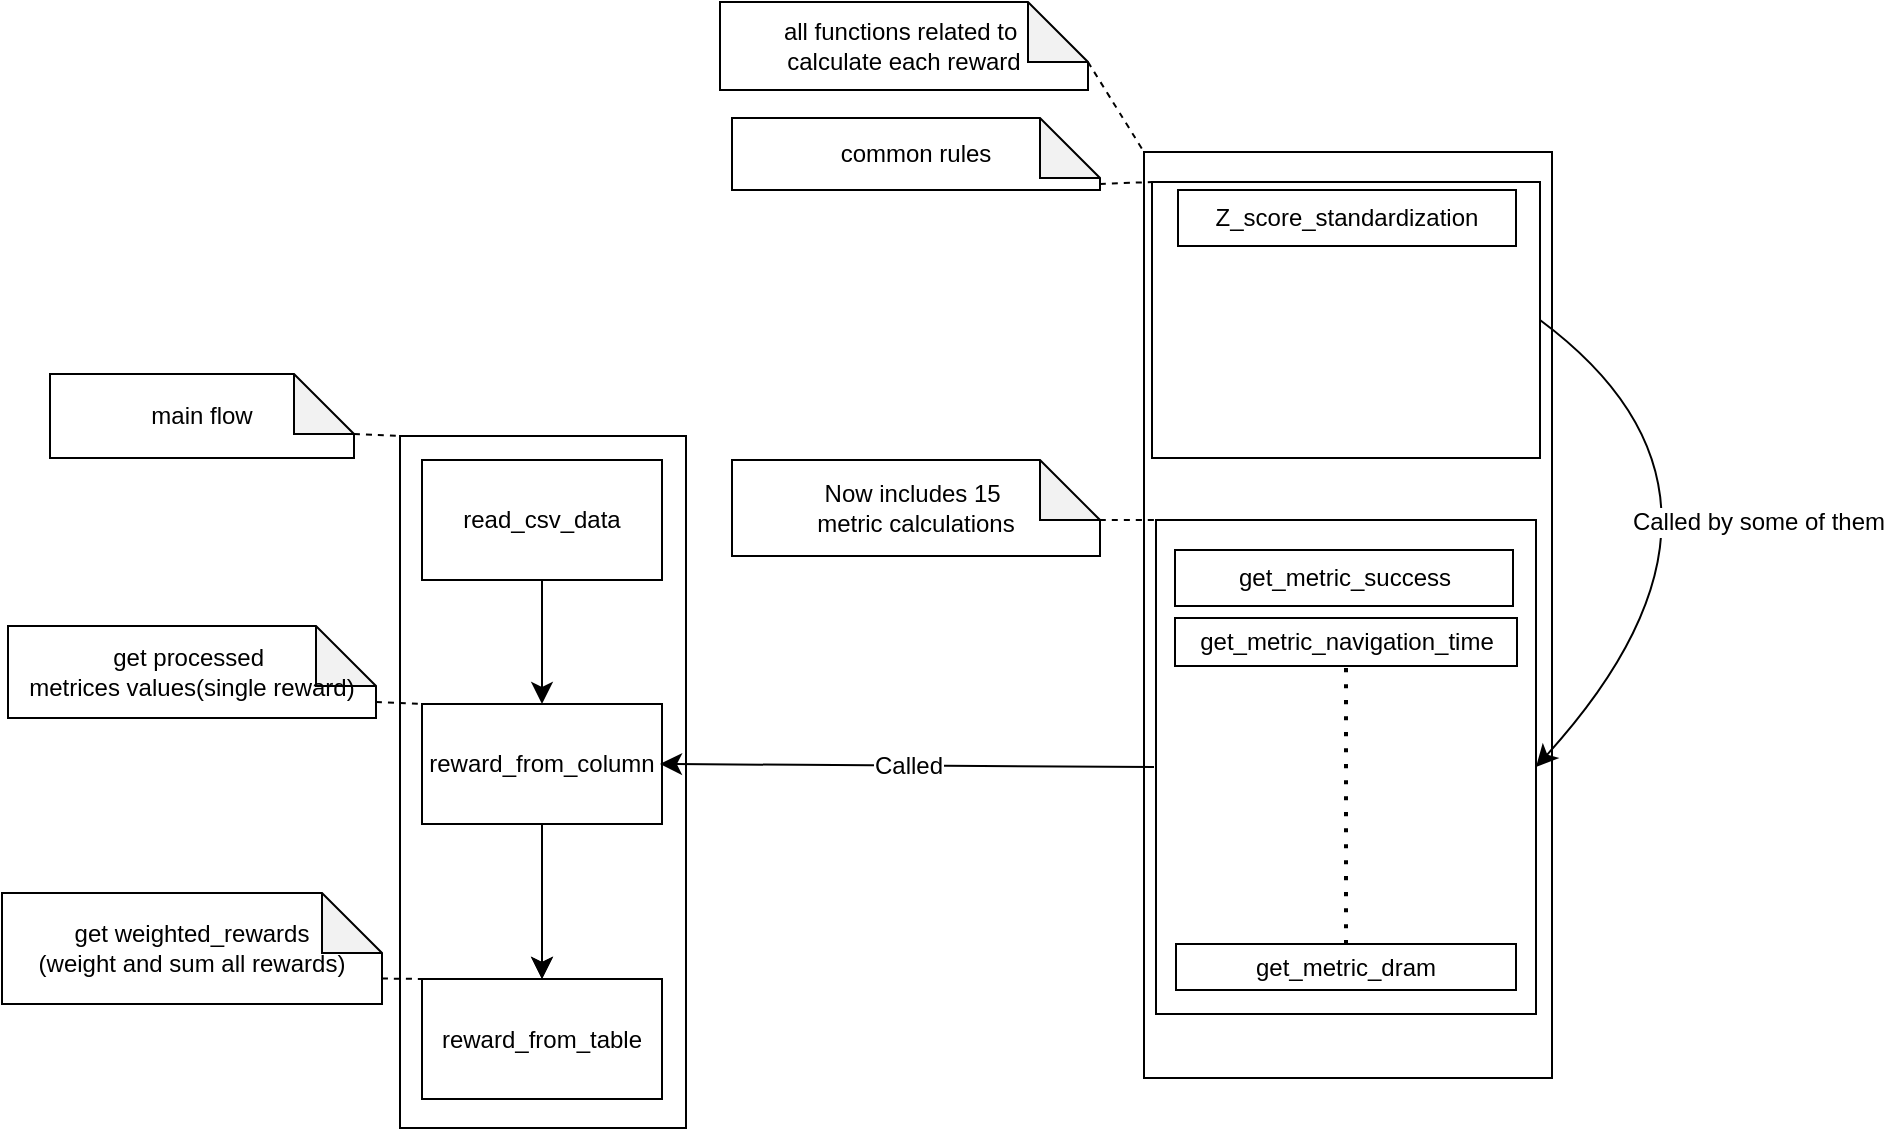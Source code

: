 <mxfile version="24.8.3">
  <diagram name="Page-1" id="WHYkjARNRkV7fy6AoxBt">
    <mxGraphModel dx="1524" dy="1160" grid="0" gridSize="10" guides="1" tooltips="1" connect="1" arrows="1" fold="1" page="0" pageScale="1" pageWidth="850" pageHeight="1100" math="0" shadow="0">
      <root>
        <mxCell id="0" />
        <mxCell id="1" parent="0" />
        <mxCell id="QHzoPkIgWm9l1lLSCyCy-54" value="" style="rounded=0;whiteSpace=wrap;html=1;" vertex="1" parent="1">
          <mxGeometry x="94" y="87" width="143" height="346" as="geometry" />
        </mxCell>
        <mxCell id="QHzoPkIgWm9l1lLSCyCy-37" value="" style="edgeStyle=none;curved=1;rounded=0;orthogonalLoop=1;jettySize=auto;html=1;fontSize=12;startSize=8;endSize=8;" edge="1" parent="1" source="QHzoPkIgWm9l1lLSCyCy-2" target="QHzoPkIgWm9l1lLSCyCy-12">
          <mxGeometry relative="1" as="geometry" />
        </mxCell>
        <mxCell id="QHzoPkIgWm9l1lLSCyCy-2" value="read_csv_data" style="rounded=0;whiteSpace=wrap;html=1;" vertex="1" parent="1">
          <mxGeometry x="105" y="99" width="120" height="60" as="geometry" />
        </mxCell>
        <mxCell id="QHzoPkIgWm9l1lLSCyCy-3" value="" style="rounded=0;whiteSpace=wrap;html=1;" vertex="1" parent="1">
          <mxGeometry x="466" y="-55" width="204" height="463" as="geometry" />
        </mxCell>
        <mxCell id="QHzoPkIgWm9l1lLSCyCy-4" value="" style="rounded=0;whiteSpace=wrap;html=1;" vertex="1" parent="1">
          <mxGeometry x="472" y="129" width="190" height="247" as="geometry" />
        </mxCell>
        <mxCell id="QHzoPkIgWm9l1lLSCyCy-5" value="" style="rounded=0;whiteSpace=wrap;html=1;" vertex="1" parent="1">
          <mxGeometry x="470" y="-40" width="194" height="138" as="geometry" />
        </mxCell>
        <mxCell id="QHzoPkIgWm9l1lLSCyCy-6" value="reward_from_table" style="rounded=0;whiteSpace=wrap;html=1;" vertex="1" parent="1">
          <mxGeometry x="105" y="358.5" width="120" height="60" as="geometry" />
        </mxCell>
        <mxCell id="QHzoPkIgWm9l1lLSCyCy-8" value="get_metric_success" style="rounded=0;whiteSpace=wrap;html=1;" vertex="1" parent="1">
          <mxGeometry x="481.5" y="144" width="169" height="28" as="geometry" />
        </mxCell>
        <mxCell id="QHzoPkIgWm9l1lLSCyCy-9" value="get_metric_navigation_time" style="rounded=0;whiteSpace=wrap;html=1;" vertex="1" parent="1">
          <mxGeometry x="481.5" y="178" width="171" height="24" as="geometry" />
        </mxCell>
        <mxCell id="QHzoPkIgWm9l1lLSCyCy-10" value="get_metric_dram" style="rounded=0;whiteSpace=wrap;html=1;" vertex="1" parent="1">
          <mxGeometry x="482" y="341" width="170" height="23" as="geometry" />
        </mxCell>
        <mxCell id="QHzoPkIgWm9l1lLSCyCy-11" value="" style="endArrow=none;dashed=1;html=1;dashPattern=1 3;strokeWidth=2;rounded=0;fontSize=12;startSize=8;endSize=8;curved=1;exitX=0.5;exitY=0;exitDx=0;exitDy=0;entryX=0.5;entryY=1;entryDx=0;entryDy=0;" edge="1" parent="1" source="QHzoPkIgWm9l1lLSCyCy-10" target="QHzoPkIgWm9l1lLSCyCy-9">
          <mxGeometry width="50" height="50" relative="1" as="geometry">
            <mxPoint x="285" y="262" as="sourcePoint" />
            <mxPoint x="335" y="212" as="targetPoint" />
            <Array as="points" />
          </mxGeometry>
        </mxCell>
        <mxCell id="QHzoPkIgWm9l1lLSCyCy-29" value="" style="edgeStyle=none;curved=1;rounded=0;orthogonalLoop=1;jettySize=auto;html=1;fontSize=12;startSize=8;endSize=8;" edge="1" parent="1" source="QHzoPkIgWm9l1lLSCyCy-12" target="QHzoPkIgWm9l1lLSCyCy-6">
          <mxGeometry relative="1" as="geometry" />
        </mxCell>
        <mxCell id="QHzoPkIgWm9l1lLSCyCy-12" value="reward_from_column" style="rounded=0;whiteSpace=wrap;html=1;" vertex="1" parent="1">
          <mxGeometry x="105" y="221" width="120" height="60" as="geometry" />
        </mxCell>
        <mxCell id="QHzoPkIgWm9l1lLSCyCy-13" value="Z_score_standardization" style="rounded=0;whiteSpace=wrap;html=1;" vertex="1" parent="1">
          <mxGeometry x="483" y="-36" width="169" height="28" as="geometry" />
        </mxCell>
        <mxCell id="QHzoPkIgWm9l1lLSCyCy-15" value="" style="endArrow=classic;html=1;rounded=0;fontSize=12;startSize=8;endSize=8;curved=1;exitX=0.5;exitY=1;exitDx=0;exitDy=0;entryX=0.5;entryY=0;entryDx=0;entryDy=0;" edge="1" parent="1" source="QHzoPkIgWm9l1lLSCyCy-12" target="QHzoPkIgWm9l1lLSCyCy-6">
          <mxGeometry width="50" height="50" relative="1" as="geometry">
            <mxPoint x="171" y="166" as="sourcePoint" />
            <mxPoint x="174" y="240" as="targetPoint" />
          </mxGeometry>
        </mxCell>
        <mxCell id="QHzoPkIgWm9l1lLSCyCy-21" value="get processed&amp;nbsp;&lt;div&gt;metrices values(single reward)&lt;/div&gt;" style="shape=note;whiteSpace=wrap;html=1;backgroundOutline=1;darkOpacity=0.05;" vertex="1" parent="1">
          <mxGeometry x="-102" y="182" width="184" height="46" as="geometry" />
        </mxCell>
        <mxCell id="QHzoPkIgWm9l1lLSCyCy-24" value="" style="endArrow=none;dashed=1;html=1;rounded=0;fontSize=12;startSize=8;endSize=8;curved=1;entryX=0;entryY=0;entryDx=0;entryDy=0;exitX=0;exitY=0;exitDx=184;exitDy=38;exitPerimeter=0;" edge="1" parent="1" source="QHzoPkIgWm9l1lLSCyCy-21" target="QHzoPkIgWm9l1lLSCyCy-12">
          <mxGeometry width="50" height="50" relative="1" as="geometry">
            <mxPoint x="59" y="245" as="sourcePoint" />
            <mxPoint x="286" y="316" as="targetPoint" />
          </mxGeometry>
        </mxCell>
        <mxCell id="QHzoPkIgWm9l1lLSCyCy-27" value="get&amp;nbsp;&lt;span style=&quot;background-color: initial;&quot;&gt;weighted_rewards&lt;/span&gt;&lt;div&gt;&lt;span style=&quot;background-color: initial;&quot;&gt;(weight and sum all rewards&lt;/span&gt;&lt;span style=&quot;background-color: initial;&quot;&gt;)&lt;/span&gt;&lt;/div&gt;" style="shape=note;whiteSpace=wrap;html=1;backgroundOutline=1;darkOpacity=0.05;" vertex="1" parent="1">
          <mxGeometry x="-105" y="315.5" width="190" height="55.5" as="geometry" />
        </mxCell>
        <mxCell id="QHzoPkIgWm9l1lLSCyCy-28" value="" style="endArrow=none;dashed=1;html=1;rounded=0;fontSize=12;startSize=8;endSize=8;curved=1;exitX=0;exitY=0;exitDx=190;exitDy=42.75;exitPerimeter=0;entryX=0;entryY=0;entryDx=0;entryDy=0;" edge="1" parent="1" source="QHzoPkIgWm9l1lLSCyCy-27" target="QHzoPkIgWm9l1lLSCyCy-6">
          <mxGeometry width="50" height="50" relative="1" as="geometry">
            <mxPoint x="2" y="393" as="sourcePoint" />
            <mxPoint x="105" y="389" as="targetPoint" />
          </mxGeometry>
        </mxCell>
        <mxCell id="QHzoPkIgWm9l1lLSCyCy-31" value="all functions related to&amp;nbsp;&lt;div&gt;calculate each reward&lt;/div&gt;" style="shape=note;whiteSpace=wrap;html=1;backgroundOutline=1;darkOpacity=0.05;" vertex="1" parent="1">
          <mxGeometry x="254" y="-130" width="184" height="44" as="geometry" />
        </mxCell>
        <mxCell id="QHzoPkIgWm9l1lLSCyCy-32" value="" style="endArrow=none;dashed=1;html=1;rounded=0;fontSize=12;startSize=8;endSize=8;curved=1;exitX=0;exitY=0;exitDx=184;exitDy=30;exitPerimeter=0;entryX=0;entryY=0;entryDx=0;entryDy=0;" edge="1" parent="1" source="QHzoPkIgWm9l1lLSCyCy-31" target="QHzoPkIgWm9l1lLSCyCy-3">
          <mxGeometry width="50" height="50" relative="1" as="geometry">
            <mxPoint x="448" y="-72" as="sourcePoint" />
            <mxPoint x="524" y="-56" as="targetPoint" />
          </mxGeometry>
        </mxCell>
        <mxCell id="QHzoPkIgWm9l1lLSCyCy-38" value="Now includes 15&amp;nbsp;&lt;div&gt;metric calculations&lt;/div&gt;" style="shape=note;whiteSpace=wrap;html=1;backgroundOutline=1;darkOpacity=0.05;" vertex="1" parent="1">
          <mxGeometry x="260" y="99" width="184" height="48" as="geometry" />
        </mxCell>
        <mxCell id="QHzoPkIgWm9l1lLSCyCy-39" value="" style="endArrow=none;dashed=1;html=1;rounded=0;fontSize=12;startSize=8;endSize=8;curved=1;entryX=0;entryY=0;entryDx=0;entryDy=0;exitX=0;exitY=0;exitDx=184;exitDy=30;exitPerimeter=0;" edge="1" parent="1" source="QHzoPkIgWm9l1lLSCyCy-38" target="QHzoPkIgWm9l1lLSCyCy-4">
          <mxGeometry width="50" height="50" relative="1" as="geometry">
            <mxPoint x="473" y="286" as="sourcePoint" />
            <mxPoint x="523" y="236" as="targetPoint" />
          </mxGeometry>
        </mxCell>
        <mxCell id="QHzoPkIgWm9l1lLSCyCy-41" value="common rules" style="shape=note;whiteSpace=wrap;html=1;backgroundOutline=1;darkOpacity=0.05;" vertex="1" parent="1">
          <mxGeometry x="260" y="-72" width="184" height="36" as="geometry" />
        </mxCell>
        <mxCell id="QHzoPkIgWm9l1lLSCyCy-44" value="" style="endArrow=none;dashed=1;html=1;rounded=0;fontSize=12;startSize=8;endSize=8;curved=1;entryX=0;entryY=0;entryDx=0;entryDy=0;exitX=0;exitY=0;exitDx=184;exitDy=33;exitPerimeter=0;" edge="1" parent="1" source="QHzoPkIgWm9l1lLSCyCy-41" target="QHzoPkIgWm9l1lLSCyCy-5">
          <mxGeometry width="50" height="50" relative="1" as="geometry">
            <mxPoint x="473" y="286" as="sourcePoint" />
            <mxPoint x="523" y="236" as="targetPoint" />
          </mxGeometry>
        </mxCell>
        <mxCell id="QHzoPkIgWm9l1lLSCyCy-47" value="" style="endArrow=classic;html=1;rounded=0;fontSize=12;startSize=8;endSize=8;curved=1;entryX=1;entryY=0.5;entryDx=0;entryDy=0;exitX=0;exitY=0.5;exitDx=0;exitDy=0;" edge="1" parent="1">
          <mxGeometry relative="1" as="geometry">
            <mxPoint x="471" y="252.5" as="sourcePoint" />
            <mxPoint x="224" y="251" as="targetPoint" />
          </mxGeometry>
        </mxCell>
        <mxCell id="QHzoPkIgWm9l1lLSCyCy-48" value="Called" style="edgeLabel;resizable=0;html=1;fontSize=12;;align=center;verticalAlign=middle;" connectable="0" vertex="1" parent="QHzoPkIgWm9l1lLSCyCy-47">
          <mxGeometry relative="1" as="geometry" />
        </mxCell>
        <mxCell id="QHzoPkIgWm9l1lLSCyCy-50" value="" style="endArrow=classic;html=1;rounded=0;fontSize=12;startSize=8;endSize=8;curved=1;exitX=1;exitY=0.5;exitDx=0;exitDy=0;entryX=1;entryY=0.5;entryDx=0;entryDy=0;" edge="1" parent="1" source="QHzoPkIgWm9l1lLSCyCy-5" target="QHzoPkIgWm9l1lLSCyCy-4">
          <mxGeometry relative="1" as="geometry">
            <mxPoint x="795" y="116" as="sourcePoint" />
            <mxPoint x="895" y="116" as="targetPoint" />
            <Array as="points">
              <mxPoint x="784" y="118" />
            </Array>
          </mxGeometry>
        </mxCell>
        <mxCell id="QHzoPkIgWm9l1lLSCyCy-51" value="Called by some of them" style="edgeLabel;resizable=0;html=1;fontSize=12;;align=center;verticalAlign=middle;" connectable="0" vertex="1" parent="QHzoPkIgWm9l1lLSCyCy-50">
          <mxGeometry relative="1" as="geometry" />
        </mxCell>
        <mxCell id="QHzoPkIgWm9l1lLSCyCy-55" value="main flow" style="shape=note;whiteSpace=wrap;html=1;backgroundOutline=1;darkOpacity=0.05;" vertex="1" parent="1">
          <mxGeometry x="-81" y="56" width="152" height="42" as="geometry" />
        </mxCell>
        <mxCell id="QHzoPkIgWm9l1lLSCyCy-58" value="" style="endArrow=none;dashed=1;html=1;rounded=0;fontSize=12;startSize=8;endSize=8;curved=1;entryX=0;entryY=0;entryDx=0;entryDy=0;exitX=0;exitY=0;exitDx=152;exitDy=30;exitPerimeter=0;" edge="1" parent="1" source="QHzoPkIgWm9l1lLSCyCy-55" target="QHzoPkIgWm9l1lLSCyCy-54">
          <mxGeometry width="50" height="50" relative="1" as="geometry">
            <mxPoint x="363" y="197" as="sourcePoint" />
            <mxPoint x="413" y="147" as="targetPoint" />
          </mxGeometry>
        </mxCell>
      </root>
    </mxGraphModel>
  </diagram>
</mxfile>
